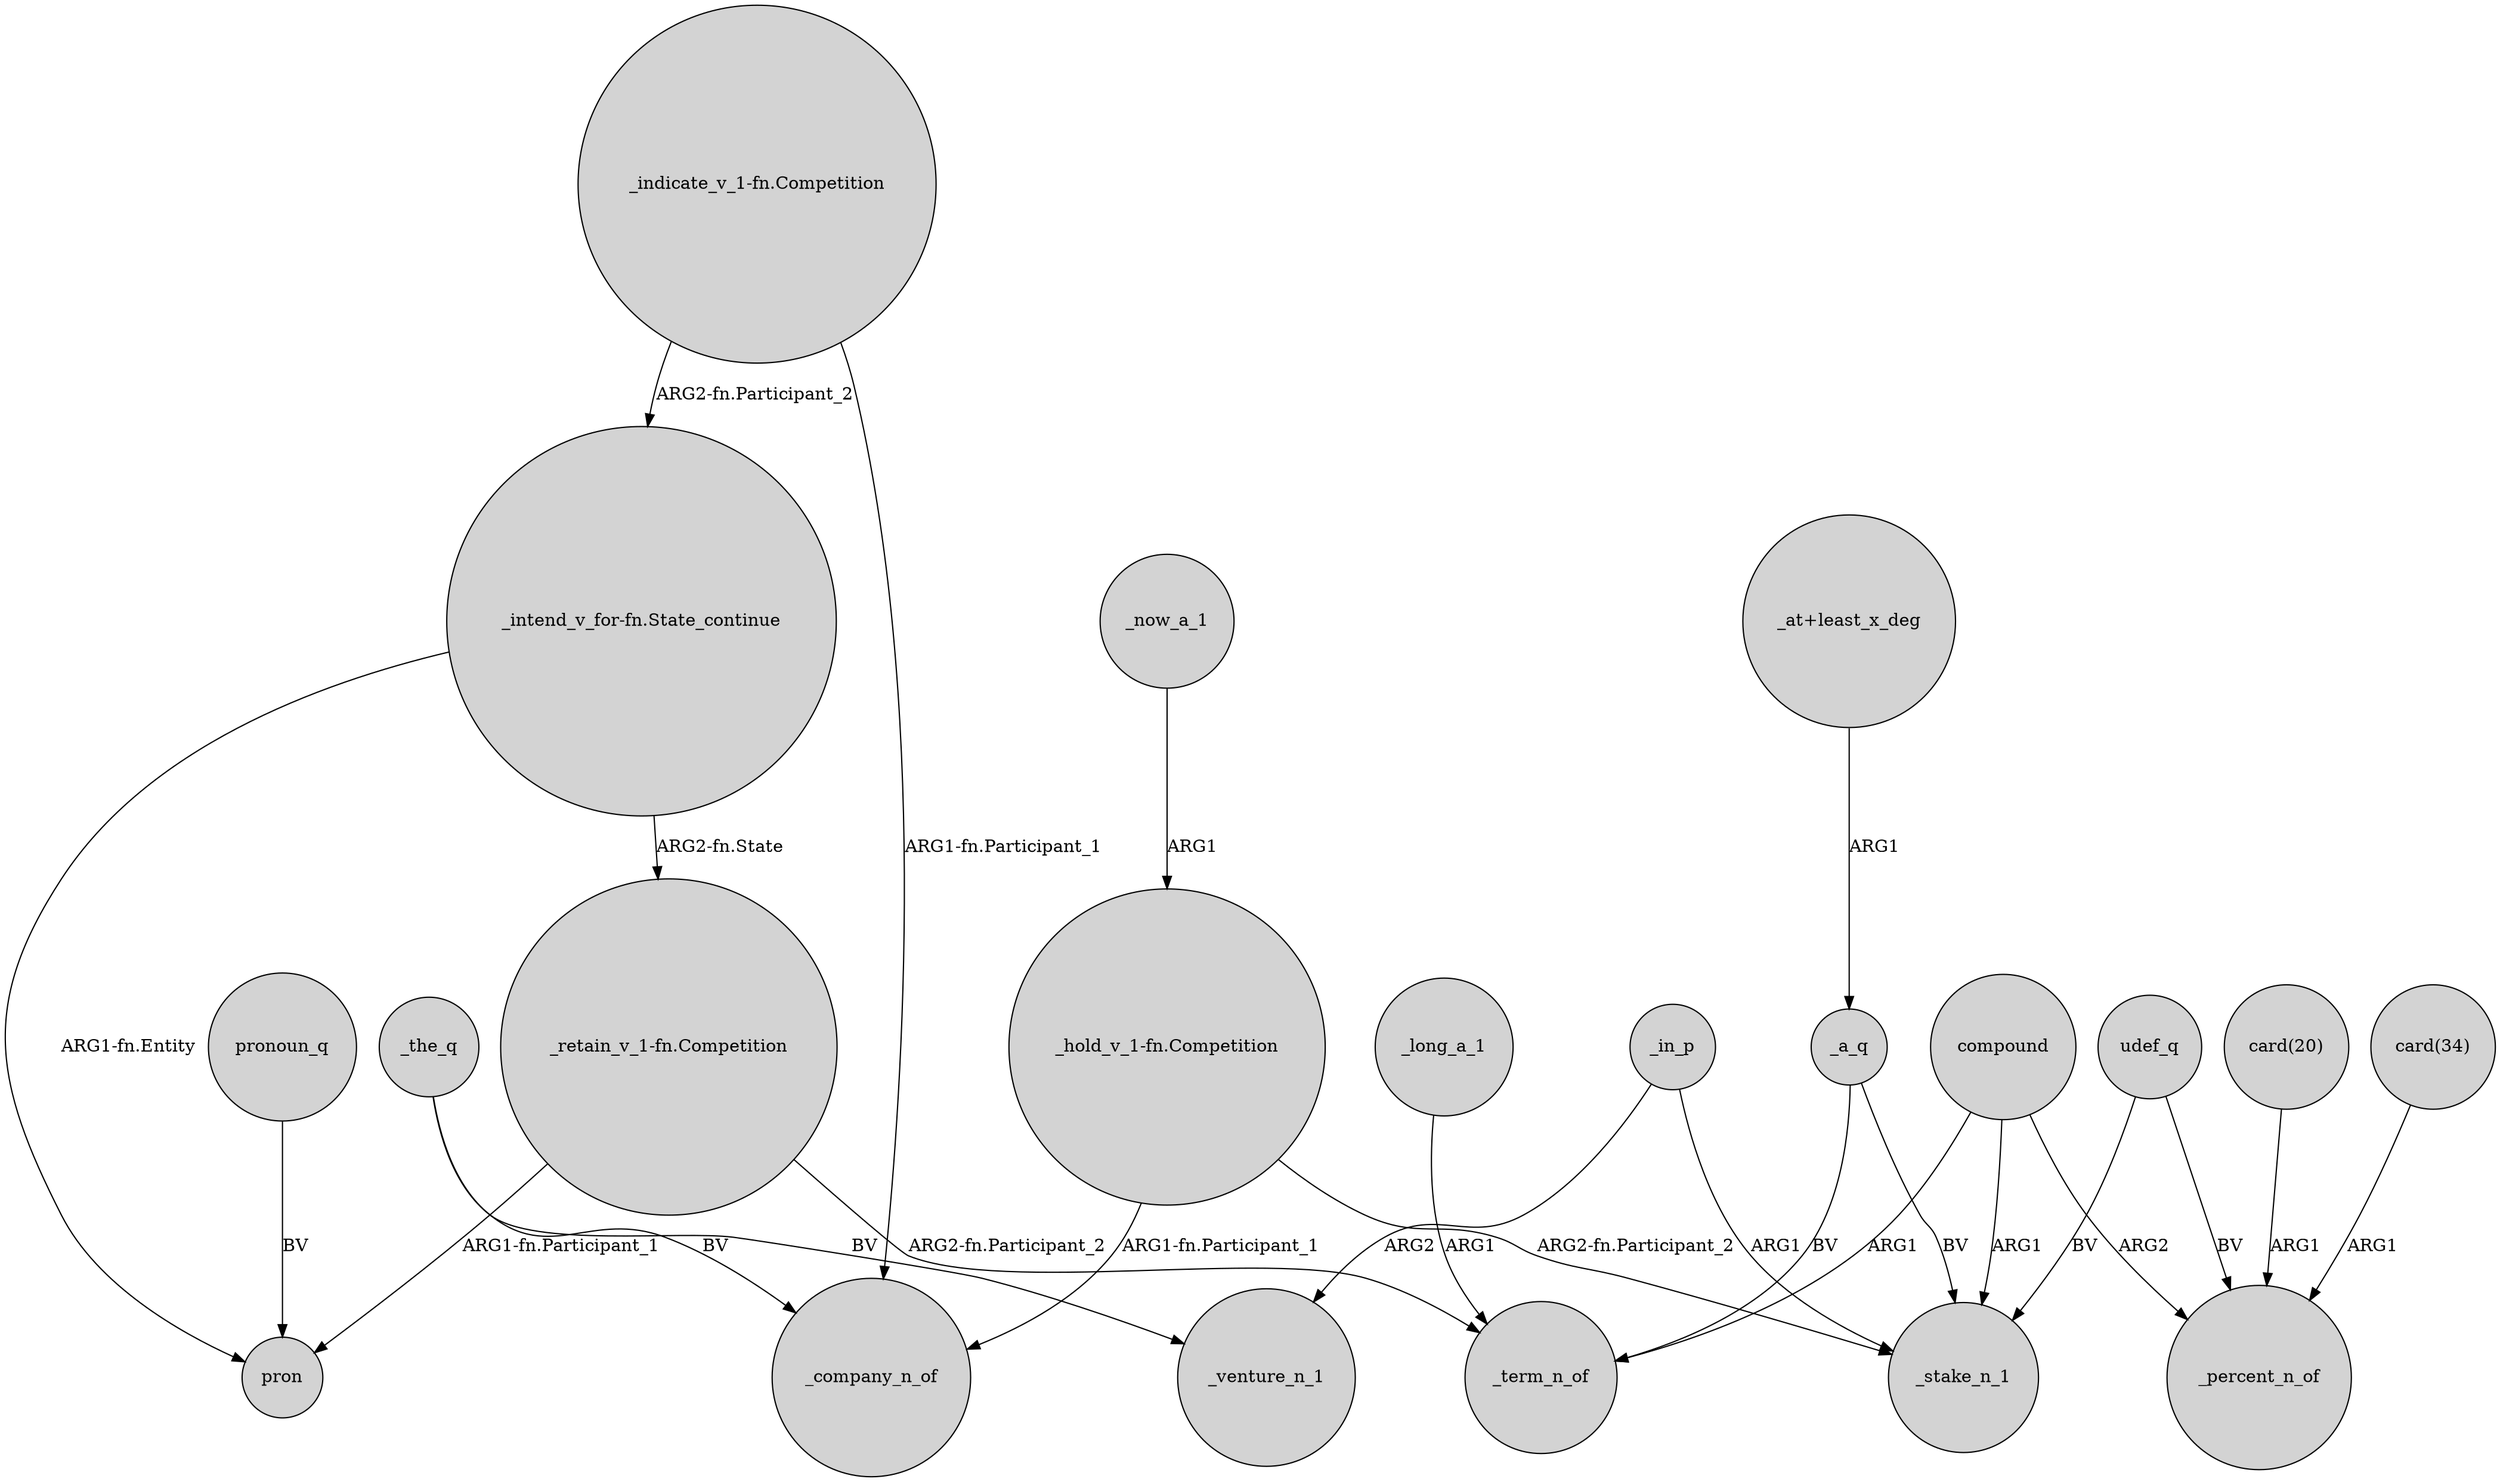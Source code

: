 digraph {
	node [shape=circle style=filled]
	_in_p -> _venture_n_1 [label=ARG2]
	_now_a_1 -> "_hold_v_1-fn.Competition" [label=ARG1]
	"card(20)" -> _percent_n_of [label=ARG1]
	_a_q -> _term_n_of [label=BV]
	_long_a_1 -> _term_n_of [label=ARG1]
	"_hold_v_1-fn.Competition" -> _stake_n_1 [label="ARG2-fn.Participant_2"]
	"card(34)" -> _percent_n_of [label=ARG1]
	"_indicate_v_1-fn.Competition" -> _company_n_of [label="ARG1-fn.Participant_1"]
	"_retain_v_1-fn.Competition" -> _term_n_of [label="ARG2-fn.Participant_2"]
	pronoun_q -> pron [label=BV]
	compound -> _term_n_of [label=ARG1]
	udef_q -> _percent_n_of [label=BV]
	"_hold_v_1-fn.Competition" -> _company_n_of [label="ARG1-fn.Participant_1"]
	compound -> _stake_n_1 [label=ARG1]
	compound -> _percent_n_of [label=ARG2]
	"_intend_v_for-fn.State_continue" -> "_retain_v_1-fn.Competition" [label="ARG2-fn.State"]
	udef_q -> _stake_n_1 [label=BV]
	"_intend_v_for-fn.State_continue" -> pron [label="ARG1-fn.Entity"]
	_the_q -> _venture_n_1 [label=BV]
	"_at+least_x_deg" -> _a_q [label=ARG1]
	_the_q -> _company_n_of [label=BV]
	_in_p -> _stake_n_1 [label=ARG1]
	"_indicate_v_1-fn.Competition" -> "_intend_v_for-fn.State_continue" [label="ARG2-fn.Participant_2"]
	_a_q -> _stake_n_1 [label=BV]
	"_retain_v_1-fn.Competition" -> pron [label="ARG1-fn.Participant_1"]
}

